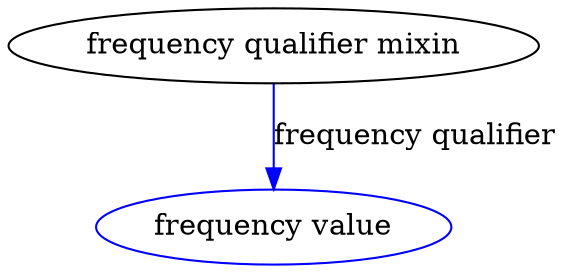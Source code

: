 digraph {
	graph [bb="0,0,206.11,122"];
	node [label="\N"];
	"frequency qualifier mixin"	 [height=0.5,
		label="frequency qualifier mixin",
		pos="99.988,104",
		width=2.7774];
	"frequency qualifier"	 [color=blue,
		height=0.5,
		label="frequency value",
		pos="99.988,18",
		width=1.8561];
	"frequency qualifier mixin" -> "frequency qualifier"	 [color=blue,
		label="frequency qualifier",
		lp="153.05,61",
		pos="e,99.988,36.212 99.988,85.762 99.988,74.36 99.988,59.434 99.988,46.494",
		style=solid];
}

